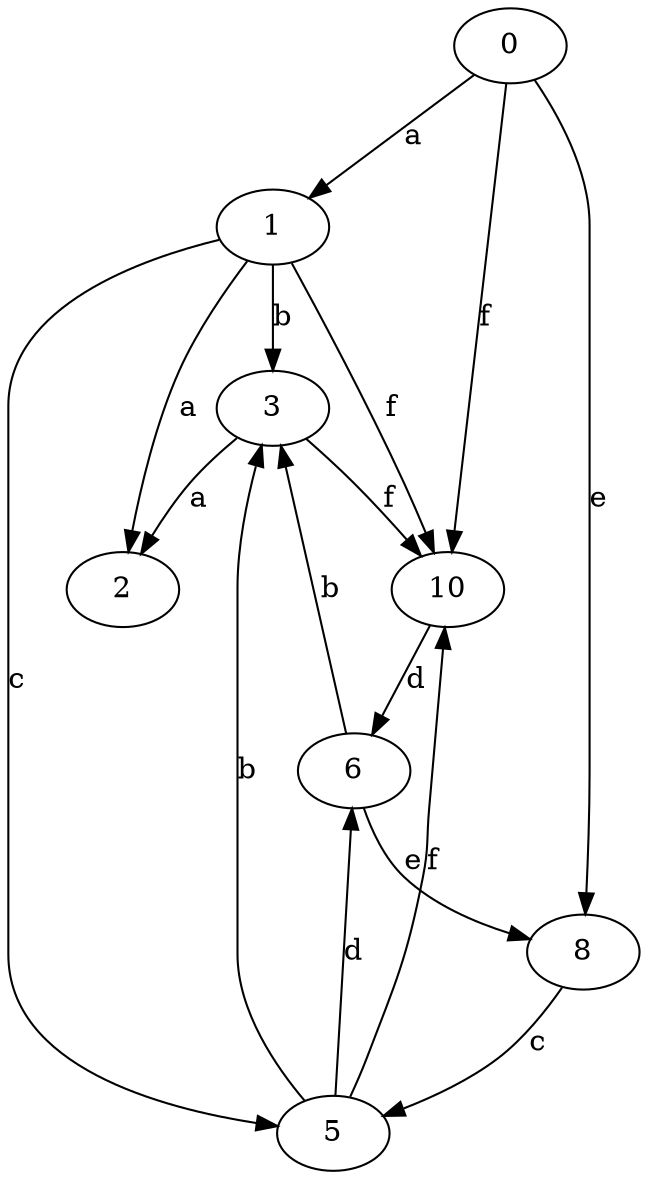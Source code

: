 strict digraph  {
0;
1;
2;
3;
5;
6;
8;
10;
0 -> 1  [label=a];
0 -> 8  [label=e];
0 -> 10  [label=f];
1 -> 2  [label=a];
1 -> 3  [label=b];
1 -> 5  [label=c];
1 -> 10  [label=f];
3 -> 2  [label=a];
3 -> 10  [label=f];
5 -> 3  [label=b];
5 -> 6  [label=d];
5 -> 10  [label=f];
6 -> 3  [label=b];
6 -> 8  [label=e];
8 -> 5  [label=c];
10 -> 6  [label=d];
}
